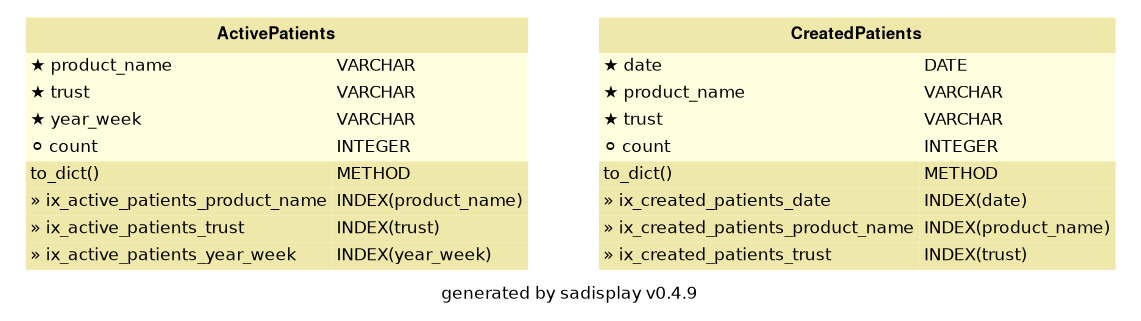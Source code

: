 
        digraph G {
            label = "generated by sadisplay v0.4.9";
            fontname = "Bitstream Vera Sans"
            fontsize = 8

            node [
                fontname = "Bitstream Vera Sans"
                fontsize = 8
                shape = "plaintext"
            ]

            edge [
                fontname = "Bitstream Vera Sans"
                fontsize = 8
            ]
    

        ActivePatients [label=<
        <TABLE BGCOLOR="lightyellow" BORDER="0"
            CELLBORDER="0" CELLSPACING="0">
                <TR><TD COLSPAN="2" CELLPADDING="4"
                        ALIGN="CENTER" BGCOLOR="palegoldenrod"
                ><FONT FACE="Helvetica Bold" COLOR="black"
                >ActivePatients</FONT></TD></TR><TR><TD ALIGN="LEFT" BORDER="0"
        ><FONT FACE="Bitstream Vera Sans">★ product_name</FONT
        ></TD><TD ALIGN="LEFT"
        ><FONT FACE="Bitstream Vera Sans">VARCHAR</FONT
        ></TD></TR> <TR><TD ALIGN="LEFT" BORDER="0"
        ><FONT FACE="Bitstream Vera Sans">★ trust</FONT
        ></TD><TD ALIGN="LEFT"
        ><FONT FACE="Bitstream Vera Sans">VARCHAR</FONT
        ></TD></TR> <TR><TD ALIGN="LEFT" BORDER="0"
        ><FONT FACE="Bitstream Vera Sans">★ year_week</FONT
        ></TD><TD ALIGN="LEFT"
        ><FONT FACE="Bitstream Vera Sans">VARCHAR</FONT
        ></TD></TR> <TR><TD ALIGN="LEFT" BORDER="0"
        ><FONT FACE="Bitstream Vera Sans">⚪ count</FONT
        ></TD><TD ALIGN="LEFT"
        ><FONT FACE="Bitstream Vera Sans">INTEGER</FONT
        ></TD></TR><TR><TD ALIGN="LEFT" BORDER="0"
        BGCOLOR="palegoldenrod"
        ><FONT FACE="Bitstream Vera Sans">to_dict()</FONT></TD
        ><TD BGCOLOR="palegoldenrod" ALIGN="LEFT"
        ><FONT FACE="Bitstream Vera Sans">METHOD</FONT
        ></TD></TR><TR><TD ALIGN="LEFT" BORDER="0"
        BGCOLOR="palegoldenrod"
        ><FONT FACE="Bitstream Vera Sans">» ix_active_patients_product_name</FONT></TD
        ><TD BGCOLOR="palegoldenrod" ALIGN="LEFT"
        ><FONT FACE="Bitstream Vera Sans">INDEX(product_name)</FONT
        ></TD></TR> <TR><TD ALIGN="LEFT" BORDER="0"
        BGCOLOR="palegoldenrod"
        ><FONT FACE="Bitstream Vera Sans">» ix_active_patients_trust</FONT></TD
        ><TD BGCOLOR="palegoldenrod" ALIGN="LEFT"
        ><FONT FACE="Bitstream Vera Sans">INDEX(trust)</FONT
        ></TD></TR> <TR><TD ALIGN="LEFT" BORDER="0"
        BGCOLOR="palegoldenrod"
        ><FONT FACE="Bitstream Vera Sans">» ix_active_patients_year_week</FONT></TD
        ><TD BGCOLOR="palegoldenrod" ALIGN="LEFT"
        ><FONT FACE="Bitstream Vera Sans">INDEX(year_week)</FONT
        ></TD></TR>
        </TABLE>
    >]
    

        CreatedPatients [label=<
        <TABLE BGCOLOR="lightyellow" BORDER="0"
            CELLBORDER="0" CELLSPACING="0">
                <TR><TD COLSPAN="2" CELLPADDING="4"
                        ALIGN="CENTER" BGCOLOR="palegoldenrod"
                ><FONT FACE="Helvetica Bold" COLOR="black"
                >CreatedPatients</FONT></TD></TR><TR><TD ALIGN="LEFT" BORDER="0"
        ><FONT FACE="Bitstream Vera Sans">★ date</FONT
        ></TD><TD ALIGN="LEFT"
        ><FONT FACE="Bitstream Vera Sans">DATE</FONT
        ></TD></TR> <TR><TD ALIGN="LEFT" BORDER="0"
        ><FONT FACE="Bitstream Vera Sans">★ product_name</FONT
        ></TD><TD ALIGN="LEFT"
        ><FONT FACE="Bitstream Vera Sans">VARCHAR</FONT
        ></TD></TR> <TR><TD ALIGN="LEFT" BORDER="0"
        ><FONT FACE="Bitstream Vera Sans">★ trust</FONT
        ></TD><TD ALIGN="LEFT"
        ><FONT FACE="Bitstream Vera Sans">VARCHAR</FONT
        ></TD></TR> <TR><TD ALIGN="LEFT" BORDER="0"
        ><FONT FACE="Bitstream Vera Sans">⚪ count</FONT
        ></TD><TD ALIGN="LEFT"
        ><FONT FACE="Bitstream Vera Sans">INTEGER</FONT
        ></TD></TR><TR><TD ALIGN="LEFT" BORDER="0"
        BGCOLOR="palegoldenrod"
        ><FONT FACE="Bitstream Vera Sans">to_dict()</FONT></TD
        ><TD BGCOLOR="palegoldenrod" ALIGN="LEFT"
        ><FONT FACE="Bitstream Vera Sans">METHOD</FONT
        ></TD></TR><TR><TD ALIGN="LEFT" BORDER="0"
        BGCOLOR="palegoldenrod"
        ><FONT FACE="Bitstream Vera Sans">» ix_created_patients_date</FONT></TD
        ><TD BGCOLOR="palegoldenrod" ALIGN="LEFT"
        ><FONT FACE="Bitstream Vera Sans">INDEX(date)</FONT
        ></TD></TR> <TR><TD ALIGN="LEFT" BORDER="0"
        BGCOLOR="palegoldenrod"
        ><FONT FACE="Bitstream Vera Sans">» ix_created_patients_product_name</FONT></TD
        ><TD BGCOLOR="palegoldenrod" ALIGN="LEFT"
        ><FONT FACE="Bitstream Vera Sans">INDEX(product_name)</FONT
        ></TD></TR> <TR><TD ALIGN="LEFT" BORDER="0"
        BGCOLOR="palegoldenrod"
        ><FONT FACE="Bitstream Vera Sans">» ix_created_patients_trust</FONT></TD
        ><TD BGCOLOR="palegoldenrod" ALIGN="LEFT"
        ><FONT FACE="Bitstream Vera Sans">INDEX(trust)</FONT
        ></TD></TR>
        </TABLE>
    >]
    
	edge [
		arrowhead = empty
	]
	edge [
		arrowhead = ediamond
		arrowtail = open
	]
}
